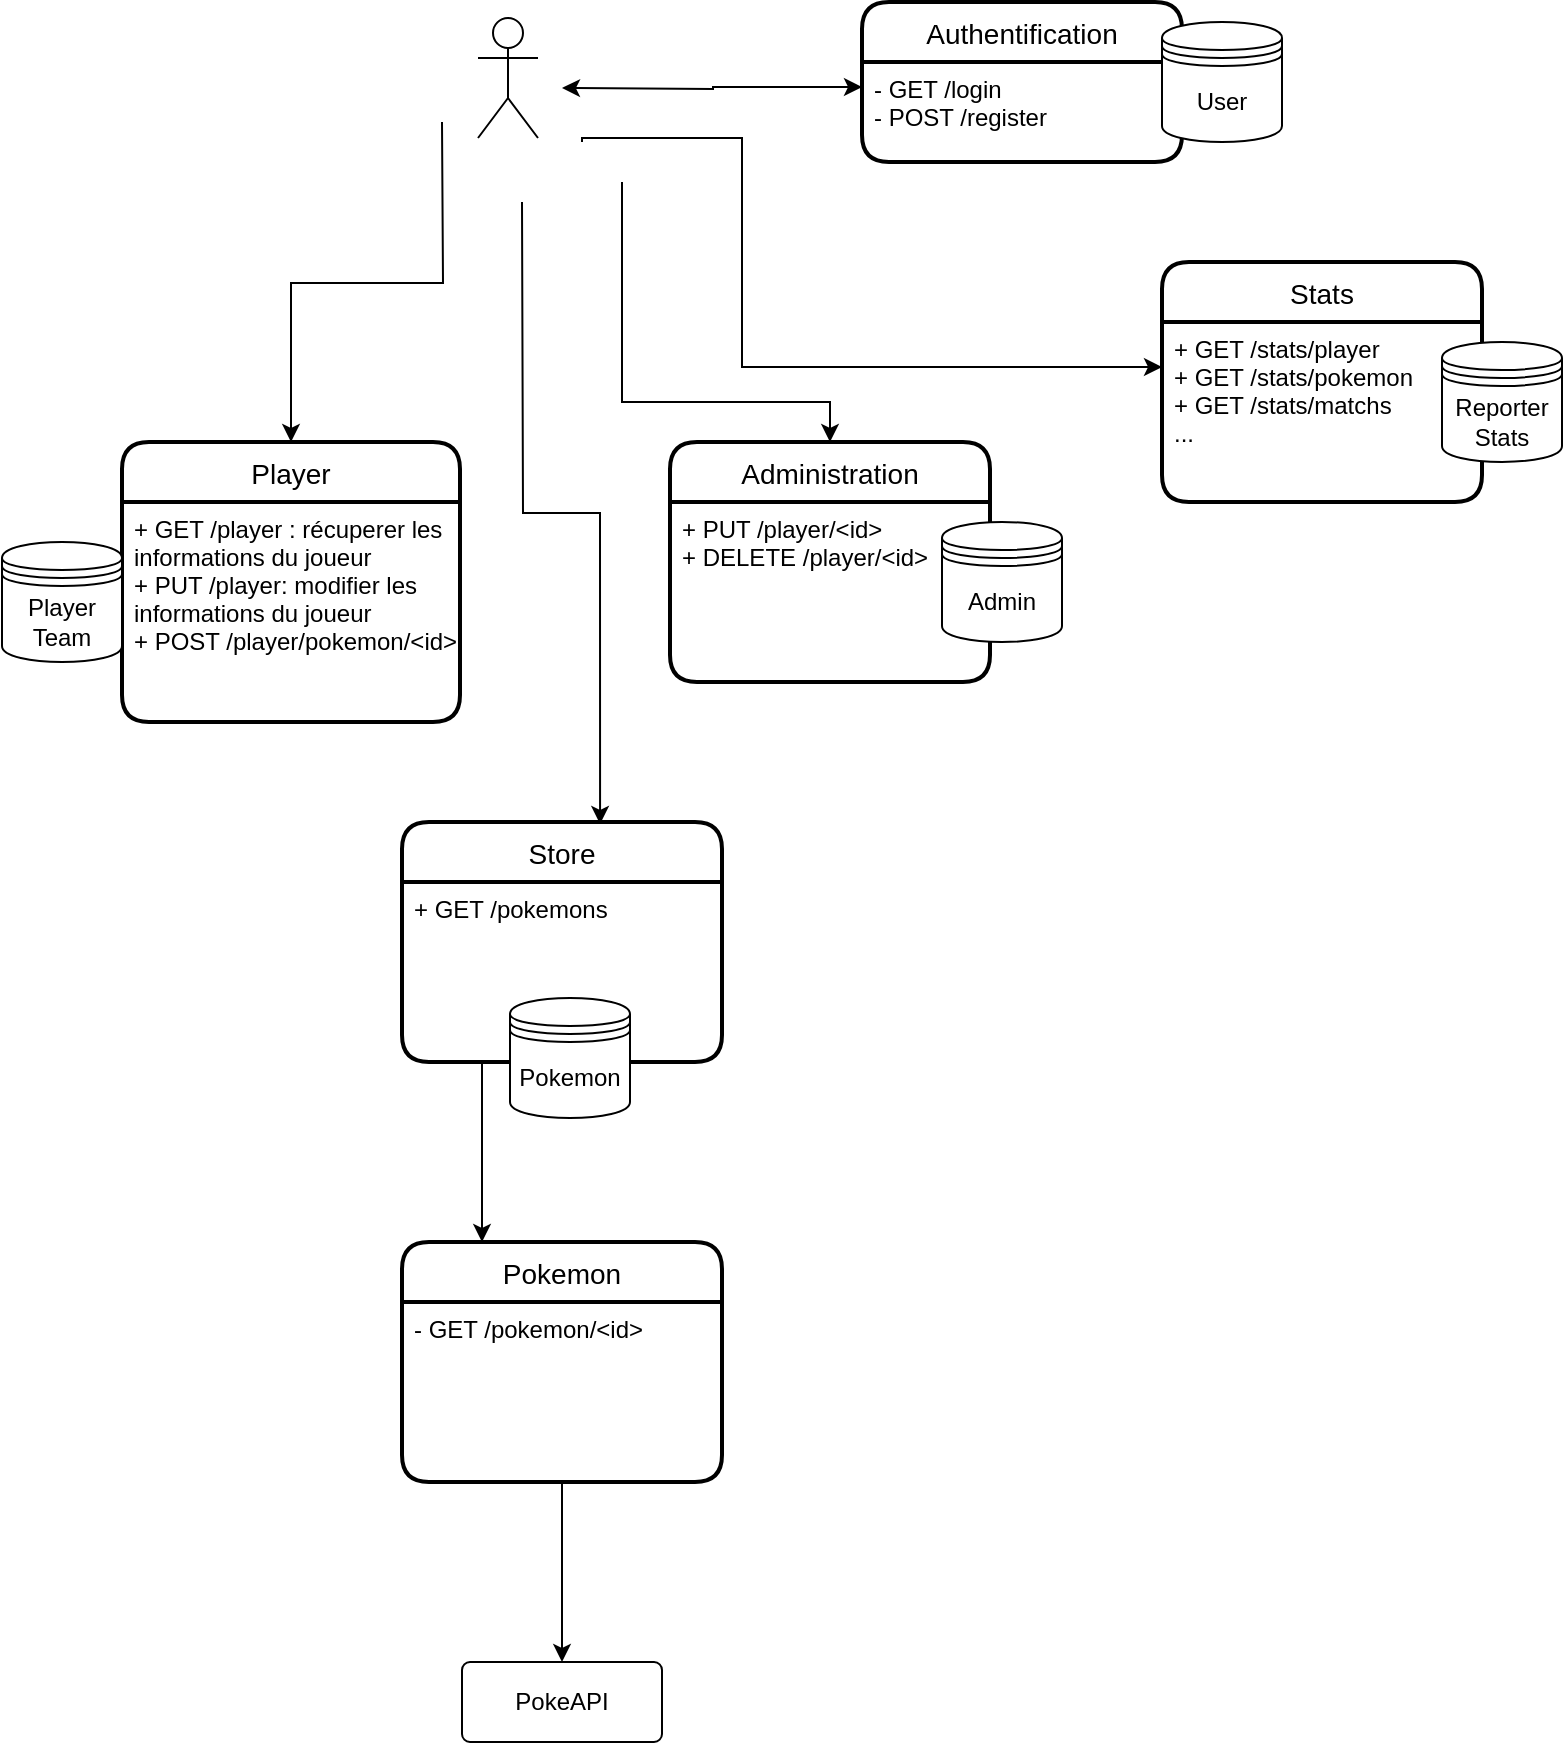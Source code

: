 <mxfile>
    <diagram id="MR0eQ068Gq2AColCQrst" name="Page-1">
        <mxGraphModel dx="560" dy="585" grid="1" gridSize="10" guides="1" tooltips="1" connect="1" arrows="1" fold="1" page="1" pageScale="1" pageWidth="827" pageHeight="1169" math="0" shadow="0">
            <root>
                <mxCell id="0"/>
                <mxCell id="1" parent="0"/>
                <mxCell id="pNaxqqhV66uy22TF9aAl-10" value="Authentification" style="swimlane;childLayout=stackLayout;horizontal=1;startSize=30;horizontalStack=0;rounded=1;fontSize=14;fontStyle=0;strokeWidth=2;resizeParent=0;resizeLast=1;shadow=0;dashed=0;align=center;" parent="1" vertex="1">
                    <mxGeometry x="430" y="80" width="160" height="80" as="geometry"/>
                </mxCell>
                <mxCell id="pNaxqqhV66uy22TF9aAl-11" value="- GET /login&#10;- POST /register&#10;" style="align=left;strokeColor=none;fillColor=none;spacingLeft=4;fontSize=12;verticalAlign=top;resizable=0;rotatable=0;part=1;" parent="pNaxqqhV66uy22TF9aAl-10" vertex="1">
                    <mxGeometry y="30" width="160" height="50" as="geometry"/>
                </mxCell>
                <mxCell id="pNaxqqhV66uy22TF9aAl-23" style="edgeStyle=orthogonalEdgeStyle;rounded=0;orthogonalLoop=1;jettySize=auto;html=1;" parent="1" target="pNaxqqhV66uy22TF9aAl-21" edge="1">
                    <mxGeometry relative="1" as="geometry">
                        <mxPoint x="220" y="140" as="sourcePoint"/>
                    </mxGeometry>
                </mxCell>
                <mxCell id="pNaxqqhV66uy22TF9aAl-26" style="edgeStyle=orthogonalEdgeStyle;rounded=0;orthogonalLoop=1;jettySize=auto;html=1;entryX=0.5;entryY=0;entryDx=0;entryDy=0;" parent="1" target="pNaxqqhV66uy22TF9aAl-24" edge="1">
                    <mxGeometry relative="1" as="geometry">
                        <mxPoint x="310" y="170" as="sourcePoint"/>
                        <Array as="points">
                            <mxPoint x="310" y="180"/>
                            <mxPoint x="310" y="280"/>
                            <mxPoint x="414" y="280"/>
                        </Array>
                    </mxGeometry>
                </mxCell>
                <mxCell id="pNaxqqhV66uy22TF9aAl-29" style="edgeStyle=orthogonalEdgeStyle;rounded=0;orthogonalLoop=1;jettySize=auto;html=1;entryX=0;entryY=0.25;entryDx=0;entryDy=0;startArrow=none;startFill=0;endArrow=classic;endFill=1;" parent="1" target="pNaxqqhV66uy22TF9aAl-28" edge="1">
                    <mxGeometry relative="1" as="geometry">
                        <mxPoint x="290" y="150" as="sourcePoint"/>
                        <Array as="points">
                            <mxPoint x="370" y="148"/>
                            <mxPoint x="370" y="263"/>
                        </Array>
                    </mxGeometry>
                </mxCell>
                <mxCell id="pNaxqqhV66uy22TF9aAl-45" style="edgeStyle=orthogonalEdgeStyle;rounded=0;orthogonalLoop=1;jettySize=auto;html=1;entryX=0.619;entryY=0.008;entryDx=0;entryDy=0;entryPerimeter=0;startArrow=none;startFill=0;endArrow=classic;endFill=1;" parent="1" target="pNaxqqhV66uy22TF9aAl-36" edge="1">
                    <mxGeometry relative="1" as="geometry">
                        <mxPoint x="260" y="180" as="sourcePoint"/>
                    </mxGeometry>
                </mxCell>
                <mxCell id="pNaxqqhV66uy22TF9aAl-12" value="" style="shape=umlActor;verticalLabelPosition=bottom;verticalAlign=top;html=1;" parent="1" vertex="1">
                    <mxGeometry x="238" y="88" width="30" height="60" as="geometry"/>
                </mxCell>
                <mxCell id="pNaxqqhV66uy22TF9aAl-19" style="edgeStyle=orthogonalEdgeStyle;rounded=0;orthogonalLoop=1;jettySize=auto;html=1;exitX=0;exitY=0.25;exitDx=0;exitDy=0;startArrow=classic;startFill=1;" parent="1" source="pNaxqqhV66uy22TF9aAl-11" edge="1">
                    <mxGeometry relative="1" as="geometry">
                        <mxPoint x="280" y="123" as="targetPoint"/>
                    </mxGeometry>
                </mxCell>
                <mxCell id="pNaxqqhV66uy22TF9aAl-21" value="Player" style="swimlane;childLayout=stackLayout;horizontal=1;startSize=30;horizontalStack=0;rounded=1;fontSize=14;fontStyle=0;strokeWidth=2;resizeParent=0;resizeLast=1;shadow=0;dashed=0;align=center;" parent="1" vertex="1">
                    <mxGeometry x="60" y="300" width="169" height="140" as="geometry"/>
                </mxCell>
                <mxCell id="pNaxqqhV66uy22TF9aAl-22" value="+ GET /player : récuperer les&#10;informations du joueur&#10;+ PUT /player: modifier les &#10;informations du joueur&#10;+ POST /player/pokemon/&lt;id&gt;&#10;&#10;" style="align=left;strokeColor=none;fillColor=none;spacingLeft=4;fontSize=12;verticalAlign=top;resizable=0;rotatable=0;part=1;" parent="pNaxqqhV66uy22TF9aAl-21" vertex="1">
                    <mxGeometry y="30" width="169" height="110" as="geometry"/>
                </mxCell>
                <mxCell id="pNaxqqhV66uy22TF9aAl-24" value="Administration" style="swimlane;childLayout=stackLayout;horizontal=1;startSize=30;horizontalStack=0;rounded=1;fontSize=14;fontStyle=0;strokeWidth=2;resizeParent=0;resizeLast=1;shadow=0;dashed=0;align=center;" parent="1" vertex="1">
                    <mxGeometry x="334" y="300" width="160" height="120" as="geometry"/>
                </mxCell>
                <mxCell id="pNaxqqhV66uy22TF9aAl-25" value="+ PUT /player/&lt;id&gt;&#10;+ DELETE /player/&lt;id&gt;&#10;" style="align=left;strokeColor=none;fillColor=none;spacingLeft=4;fontSize=12;verticalAlign=top;resizable=0;rotatable=0;part=1;" parent="pNaxqqhV66uy22TF9aAl-24" vertex="1">
                    <mxGeometry y="30" width="160" height="90" as="geometry"/>
                </mxCell>
                <mxCell id="pNaxqqhV66uy22TF9aAl-27" value="Stats" style="swimlane;childLayout=stackLayout;horizontal=1;startSize=30;horizontalStack=0;rounded=1;fontSize=14;fontStyle=0;strokeWidth=2;resizeParent=0;resizeLast=1;shadow=0;dashed=0;align=center;" parent="1" vertex="1">
                    <mxGeometry x="580" y="210" width="160" height="120" as="geometry"/>
                </mxCell>
                <mxCell id="pNaxqqhV66uy22TF9aAl-28" value="+ GET /stats/player&#10;+ GET /stats/pokemon&#10;+ GET /stats/matchs&#10;...&#10;" style="align=left;strokeColor=none;fillColor=none;spacingLeft=4;fontSize=12;verticalAlign=top;resizable=0;rotatable=0;part=1;" parent="pNaxqqhV66uy22TF9aAl-27" vertex="1">
                    <mxGeometry y="30" width="160" height="90" as="geometry"/>
                </mxCell>
                <mxCell id="pNaxqqhV66uy22TF9aAl-31" value="&lt;div&gt;Reporter&lt;/div&gt;&lt;div&gt;Stats&lt;br&gt;&lt;/div&gt;" style="shape=datastore;whiteSpace=wrap;html=1;" parent="1" vertex="1">
                    <mxGeometry x="720" y="250" width="60" height="60" as="geometry"/>
                </mxCell>
                <mxCell id="pNaxqqhV66uy22TF9aAl-32" value="User" style="shape=datastore;whiteSpace=wrap;html=1;" parent="1" vertex="1">
                    <mxGeometry x="580" y="90" width="60" height="60" as="geometry"/>
                </mxCell>
                <mxCell id="pNaxqqhV66uy22TF9aAl-33" value="&lt;div&gt;Admin&lt;/div&gt;" style="shape=datastore;whiteSpace=wrap;html=1;" parent="1" vertex="1">
                    <mxGeometry x="470" y="340" width="60" height="60" as="geometry"/>
                </mxCell>
                <mxCell id="pNaxqqhV66uy22TF9aAl-34" value="Player&lt;br&gt;Team" style="shape=datastore;whiteSpace=wrap;html=1;" parent="1" vertex="1">
                    <mxGeometry y="350" width="60" height="60" as="geometry"/>
                </mxCell>
                <mxCell id="pNaxqqhV66uy22TF9aAl-43" style="edgeStyle=none;rounded=0;orthogonalLoop=1;jettySize=auto;html=1;exitX=0;exitY=0.5;exitDx=0;exitDy=0;startArrow=none;startFill=0;endArrow=classic;endFill=1;" parent="1" source="pNaxqqhV66uy22TF9aAl-36" edge="1">
                    <mxGeometry relative="1" as="geometry">
                        <mxPoint x="200" y="550" as="targetPoint"/>
                    </mxGeometry>
                </mxCell>
                <mxCell id="pNaxqqhV66uy22TF9aAl-36" value="Store" style="swimlane;childLayout=stackLayout;horizontal=1;startSize=30;horizontalStack=0;rounded=1;fontSize=14;fontStyle=0;strokeWidth=2;resizeParent=0;resizeLast=1;shadow=0;dashed=0;align=center;" parent="1" vertex="1">
                    <mxGeometry x="200" y="490" width="160" height="120" as="geometry"/>
                </mxCell>
                <mxCell id="pNaxqqhV66uy22TF9aAl-37" value="+ GET /pokemons&#10;" style="align=left;strokeColor=none;fillColor=none;spacingLeft=4;fontSize=12;verticalAlign=top;resizable=0;rotatable=0;part=1;" parent="pNaxqqhV66uy22TF9aAl-36" vertex="1">
                    <mxGeometry y="30" width="160" height="90" as="geometry"/>
                </mxCell>
                <mxCell id="pNaxqqhV66uy22TF9aAl-46" value="&lt;div&gt;Pokemon&lt;/div&gt;" style="shape=datastore;whiteSpace=wrap;html=1;" parent="1" vertex="1">
                    <mxGeometry x="254" y="578" width="60" height="60" as="geometry"/>
                </mxCell>
                <mxCell id="2" value="Pokemon" style="swimlane;childLayout=stackLayout;horizontal=1;startSize=30;horizontalStack=0;rounded=1;fontSize=14;fontStyle=0;strokeWidth=2;resizeParent=0;resizeLast=1;shadow=0;dashed=0;align=center;" parent="1" vertex="1">
                    <mxGeometry x="200" y="700" width="160" height="120" as="geometry"/>
                </mxCell>
                <mxCell id="3" value="- GET /pokemon/&lt;id&gt;" style="align=left;strokeColor=none;fillColor=none;spacingLeft=4;fontSize=12;verticalAlign=top;resizable=0;rotatable=0;part=1;" parent="2" vertex="1">
                    <mxGeometry y="30" width="160" height="90" as="geometry"/>
                </mxCell>
                <mxCell id="4" style="edgeStyle=none;html=1;exitX=0.25;exitY=1;exitDx=0;exitDy=0;entryX=0.25;entryY=0;entryDx=0;entryDy=0;" parent="1" source="pNaxqqhV66uy22TF9aAl-37" target="2" edge="1">
                    <mxGeometry relative="1" as="geometry"/>
                </mxCell>
                <mxCell id="5" style="edgeStyle=none;html=1;exitX=0.5;exitY=1;exitDx=0;exitDy=0;" parent="1" source="3" edge="1">
                    <mxGeometry relative="1" as="geometry">
                        <mxPoint x="280" y="910" as="targetPoint"/>
                    </mxGeometry>
                </mxCell>
                <mxCell id="6" value="PokeAPI" style="rounded=1;arcSize=10;whiteSpace=wrap;html=1;align=center;" parent="1" vertex="1">
                    <mxGeometry x="230" y="910" width="100" height="40" as="geometry"/>
                </mxCell>
            </root>
        </mxGraphModel>
    </diagram>
    <diagram id="3wZDOnNrvEnNDS1Ge0Uy" name="Page-2">
        <mxGraphModel dx="1387" dy="1754" grid="1" gridSize="10" guides="1" tooltips="1" connect="1" arrows="1" fold="1" page="1" pageScale="1" pageWidth="827" pageHeight="1169" math="0" shadow="0">
            <root>
                <mxCell id="vUboQ4MSPHkfi0_xwSxE-0"/>
                <mxCell id="vUboQ4MSPHkfi0_xwSxE-1" parent="vUboQ4MSPHkfi0_xwSxE-0"/>
                <mxCell id="vcKAPIw8EYsq9DQg_tWI-9" value="" style="group" parent="vUboQ4MSPHkfi0_xwSxE-1" vertex="1" connectable="0">
                    <mxGeometry x="200" y="-30" width="250" height="220" as="geometry"/>
                </mxCell>
                <mxCell id="vcKAPIw8EYsq9DQg_tWI-8" value="Authentification" style="verticalAlign=top;align=left;spacingTop=8;spacingLeft=2;spacingRight=12;shape=cube;size=10;direction=south;fontStyle=4;html=1;" parent="vcKAPIw8EYsq9DQg_tWI-9" vertex="1">
                    <mxGeometry width="250" height="220" as="geometry"/>
                </mxCell>
                <mxCell id="vcKAPIw8EYsq9DQg_tWI-0" value="User" style="swimlane;childLayout=stackLayout;horizontal=1;startSize=30;horizontalStack=0;rounded=1;fontSize=14;fontStyle=0;strokeWidth=2;resizeParent=0;resizeLast=1;shadow=0;dashed=0;align=center;" parent="vcKAPIw8EYsq9DQg_tWI-9" vertex="1">
                    <mxGeometry x="40" y="70" width="160" height="120" as="geometry"/>
                </mxCell>
                <mxCell id="vcKAPIw8EYsq9DQg_tWI-1" value="id: int&#10;login: String&#10;password: String" style="align=left;strokeColor=none;fillColor=none;spacingLeft=4;fontSize=12;verticalAlign=top;resizable=0;rotatable=0;part=1;" parent="vcKAPIw8EYsq9DQg_tWI-0" vertex="1">
                    <mxGeometry y="30" width="160" height="90" as="geometry"/>
                </mxCell>
                <mxCell id="vcKAPIw8EYsq9DQg_tWI-10" value="" style="group" parent="vUboQ4MSPHkfi0_xwSxE-1" vertex="1" connectable="0">
                    <mxGeometry x="-110" y="260" width="400" height="210" as="geometry"/>
                </mxCell>
                <mxCell id="vcKAPIw8EYsq9DQg_tWI-7" value="Player" style="verticalAlign=top;align=left;spacingTop=8;spacingLeft=2;spacingRight=12;shape=cube;size=10;direction=south;fontStyle=4;html=1;" parent="vcKAPIw8EYsq9DQg_tWI-10" vertex="1">
                    <mxGeometry width="400" height="210" as="geometry"/>
                </mxCell>
                <mxCell id="vcKAPIw8EYsq9DQg_tWI-3" value="Player" style="swimlane;childLayout=stackLayout;horizontal=1;startSize=30;horizontalStack=0;rounded=1;fontSize=14;fontStyle=0;strokeWidth=2;resizeParent=0;resizeLast=1;shadow=0;dashed=0;align=center;" parent="vcKAPIw8EYsq9DQg_tWI-10" vertex="1">
                    <mxGeometry x="210" y="46.667" width="160" height="140" as="geometry"/>
                </mxCell>
                <mxCell id="vcKAPIw8EYsq9DQg_tWI-4" value="user_id: int&#10;username: String&#10;team_id: int" style="align=left;strokeColor=none;fillColor=none;spacingLeft=4;fontSize=12;verticalAlign=top;resizable=0;rotatable=0;part=1;" parent="vcKAPIw8EYsq9DQg_tWI-3" vertex="1">
                    <mxGeometry y="30" width="160" height="110" as="geometry"/>
                </mxCell>
                <mxCell id="vcKAPIw8EYsq9DQg_tWI-5" value="Team" style="swimlane;childLayout=stackLayout;horizontal=1;startSize=30;horizontalStack=0;rounded=1;fontSize=14;fontStyle=0;strokeWidth=2;resizeParent=0;resizeLast=1;shadow=0;dashed=0;align=center;" parent="vcKAPIw8EYsq9DQg_tWI-10" vertex="1">
                    <mxGeometry x="20" y="46.667" width="160" height="140" as="geometry"/>
                </mxCell>
                <mxCell id="vcKAPIw8EYsq9DQg_tWI-6" value="user_id: int&#10;pokemon1: int&#10;pokemon2: int&#10;pokemon3: int&#10;pokemon4: int&#10;pokemon5: int" style="align=left;strokeColor=none;fillColor=none;spacingLeft=4;fontSize=12;verticalAlign=top;resizable=0;rotatable=0;part=1;" parent="vcKAPIw8EYsq9DQg_tWI-5" vertex="1">
                    <mxGeometry y="30" width="160" height="110" as="geometry"/>
                </mxCell>
                <mxCell id="BkhmUJMm5lx1LcOuwWUi-1" value="Administration" style="verticalAlign=top;align=left;spacingTop=8;spacingLeft=2;spacingRight=12;shape=cube;size=10;direction=south;fontStyle=4;html=1;" parent="vUboQ4MSPHkfi0_xwSxE-1" vertex="1">
                    <mxGeometry x="330" y="260" width="260" height="180" as="geometry"/>
                </mxCell>
                <mxCell id="BkhmUJMm5lx1LcOuwWUi-2" value="Administrator" style="swimlane;childLayout=stackLayout;horizontal=1;startSize=30;horizontalStack=0;rounded=1;fontSize=14;fontStyle=0;strokeWidth=2;resizeParent=0;resizeLast=1;shadow=0;dashed=0;align=center;" parent="vUboQ4MSPHkfi0_xwSxE-1" vertex="1">
                    <mxGeometry x="380" y="300" width="160" height="120" as="geometry"/>
                </mxCell>
                <mxCell id="BkhmUJMm5lx1LcOuwWUi-3" value="user_id : int" style="align=left;strokeColor=none;fillColor=none;spacingLeft=4;fontSize=12;verticalAlign=top;resizable=0;rotatable=0;part=1;" parent="BkhmUJMm5lx1LcOuwWUi-2" vertex="1">
                    <mxGeometry y="30" width="160" height="90" as="geometry"/>
                </mxCell>
                <mxCell id="POR0fzD1G4K47ahiT4bs-2" value="" style="group" parent="vUboQ4MSPHkfi0_xwSxE-1" vertex="1" connectable="0">
                    <mxGeometry x="510" y="-30" width="340" height="260" as="geometry"/>
                </mxCell>
                <mxCell id="BkhmUJMm5lx1LcOuwWUi-4" value="Stats" style="verticalAlign=top;align=left;spacingTop=8;spacingLeft=2;spacingRight=12;shape=cube;size=10;direction=south;fontStyle=4;html=1;" parent="POR0fzD1G4K47ahiT4bs-2" vertex="1">
                    <mxGeometry width="340" height="260" as="geometry"/>
                </mxCell>
                <mxCell id="uxQ-oEU5K8sPPwNiqE9f-1" value="Reporter" style="swimlane;childLayout=stackLayout;horizontal=1;startSize=30;horizontalStack=0;rounded=1;fontSize=14;fontStyle=0;strokeWidth=2;resizeParent=0;resizeLast=1;shadow=0;dashed=0;align=center;" parent="POR0fzD1G4K47ahiT4bs-2" vertex="1">
                    <mxGeometry x="20" y="50" width="110" height="70" as="geometry"/>
                </mxCell>
                <mxCell id="uxQ-oEU5K8sPPwNiqE9f-2" value="user_id: int" style="align=left;strokeColor=none;fillColor=none;spacingLeft=4;fontSize=12;verticalAlign=top;resizable=0;rotatable=0;part=1;" parent="uxQ-oEU5K8sPPwNiqE9f-1" vertex="1">
                    <mxGeometry y="30" width="110" height="40" as="geometry"/>
                </mxCell>
                <mxCell id="uxQ-oEU5K8sPPwNiqE9f-3" value="DailyMatch" style="swimlane;childLayout=stackLayout;horizontal=1;startSize=30;horizontalStack=0;rounded=1;fontSize=14;fontStyle=0;strokeWidth=2;resizeParent=0;resizeLast=1;shadow=0;dashed=0;align=center;" parent="POR0fzD1G4K47ahiT4bs-2" vertex="1">
                    <mxGeometry x="157" y="40" width="160" height="90" as="geometry"/>
                </mxCell>
                <mxCell id="uxQ-oEU5K8sPPwNiqE9f-4" value="date: DateTime&#10;count: int" style="align=left;strokeColor=none;fillColor=none;spacingLeft=4;fontSize=12;verticalAlign=top;resizable=0;rotatable=0;part=1;" parent="uxQ-oEU5K8sPPwNiqE9f-3" vertex="1">
                    <mxGeometry y="30" width="160" height="60" as="geometry"/>
                </mxCell>
                <mxCell id="POR0fzD1G4K47ahiT4bs-0" value="PokeStats" style="swimlane;childLayout=stackLayout;horizontal=1;startSize=30;horizontalStack=0;rounded=1;fontSize=14;fontStyle=0;strokeWidth=2;resizeParent=0;resizeLast=1;shadow=0;dashed=0;align=center;" parent="POR0fzD1G4K47ahiT4bs-2" vertex="1">
                    <mxGeometry x="30" y="150" width="140" height="90" as="geometry"/>
                </mxCell>
                <mxCell id="POR0fzD1G4K47ahiT4bs-1" value="- pokemon_id: int&#10;- won_matches: int&#10;- lose_matches" style="align=left;strokeColor=none;fillColor=none;spacingLeft=4;fontSize=12;verticalAlign=top;resizable=0;rotatable=0;part=1;" parent="POR0fzD1G4K47ahiT4bs-0" vertex="1">
                    <mxGeometry y="30" width="140" height="60" as="geometry"/>
                </mxCell>
            </root>
        </mxGraphModel>
    </diagram>
</mxfile>
